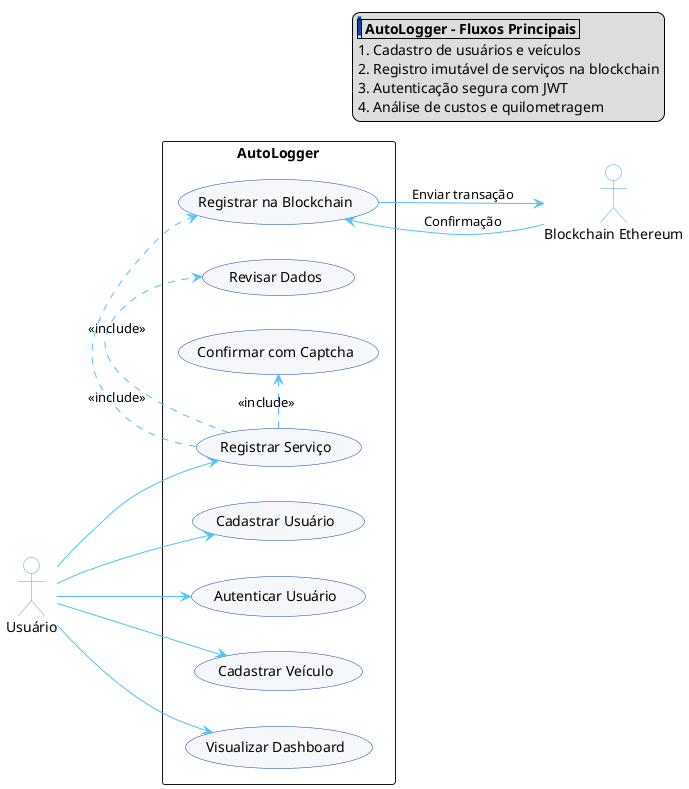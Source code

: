@startuml AutoLogger_UseCase_Diagram
left to right direction

skinparam {
    usecaseFontSize 14
    usecaseBackgroundColor #F5F7FA
    usecaseBorderColor #0D47A1
    actorBackgroundColor #FFFFFF
    actorBorderColor #42A5F5
    arrowColor #4FC3F7
    monochrome false
}

actor "Usuário" as User
actor "Blockchain Ethereum" as Blockchain

rectangle "AutoLogger" {
  (Cadastrar Usuário) as UC1
  (Autenticar Usuário) as UC2
  (Cadastrar Veículo) as UC3
  (Registrar Serviço) as UC4
  (Visualizar Dashboard) as UC6
  (Registrar na Blockchain) as UC7
  (Revisar Dados) as UC8
  (Confirmar com Captcha) as UC9

  User --> UC1
  User --> UC2
  User --> UC3
  User --> UC4
  User --> UC6

  UC4 .> UC7 : <<include>>
  UC7 --> Blockchain : "Enviar transação"
  Blockchain --> UC7 : "Confirmação"

  UC4 .> UC8 : <<include>>
  UC4 .> UC9 : <<include>>
}

legend top right
  |<back:#0D47A1> </back>| **AutoLogger - Fluxos Principais** |
  1. Cadastro de usuários e veículos
  2. Registro imutável de serviços na blockchain
  3. Autenticação segura com JWT
  4. Análise de custos e quilometragem
endlegend

@enduml